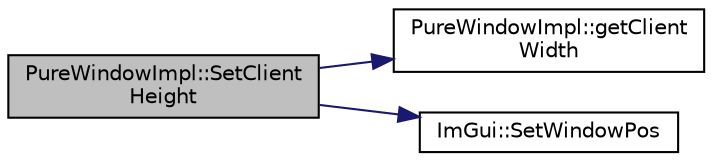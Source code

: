 digraph "PureWindowImpl::SetClientHeight"
{
 // LATEX_PDF_SIZE
  edge [fontname="Helvetica",fontsize="10",labelfontname="Helvetica",labelfontsize="10"];
  node [fontname="Helvetica",fontsize="10",shape=record];
  rankdir="LR";
  Node1 [label="PureWindowImpl::SetClient\lHeight",height=0.2,width=0.4,color="black", fillcolor="grey75", style="filled", fontcolor="black",tooltip="Sets window client width."];
  Node1 -> Node2 [color="midnightblue",fontsize="10",style="solid",fontname="Helvetica"];
  Node2 [label="PureWindowImpl::getClient\lWidth",height=0.2,width=0.4,color="black", fillcolor="white", style="filled",URL="$class_pure_window_impl.html#a7de222077dca1cdafd6f1b3cd892ab83",tooltip="Gets window client width."];
  Node1 -> Node3 [color="midnightblue",fontsize="10",style="solid",fontname="Helvetica"];
  Node3 [label="ImGui::SetWindowPos",height=0.2,width=0.4,color="black", fillcolor="white", style="filled",URL="$namespace_im_gui.html#a5d7fd0e28f01451279896e53fc7a4b10",tooltip=" "];
}

